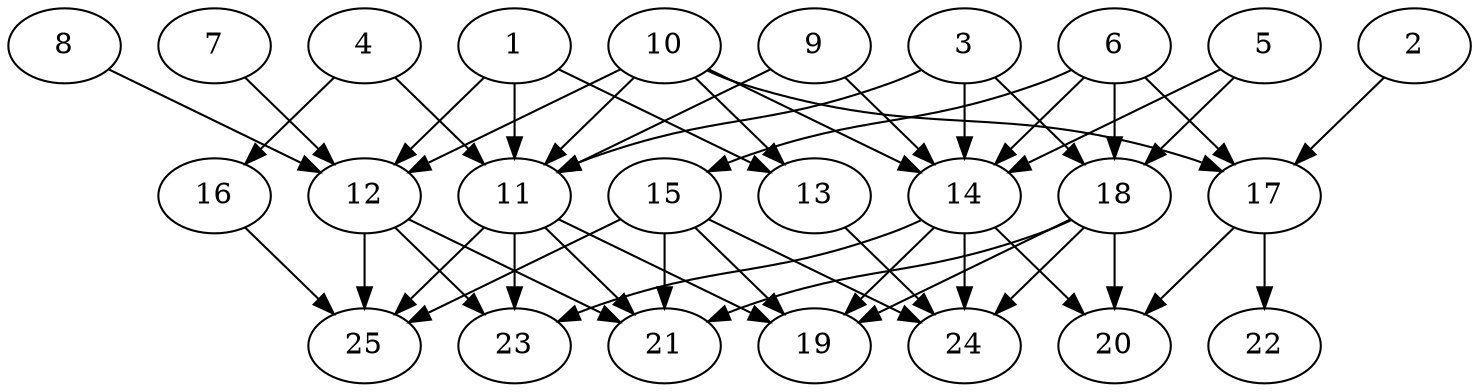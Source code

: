 // DAG (tier=2-normal, mode=data, n=25, ccr=0.432, fat=0.666, density=0.486, regular=0.545, jump=0.181, mindata=2097152, maxdata=16777216)
// DAG automatically generated by daggen at Sun Aug 24 16:33:34 2025
// /home/ermia/Project/Environments/daggen/bin/daggen --dot --ccr 0.432 --fat 0.666 --regular 0.545 --density 0.486 --jump 0.181 --mindata 2097152 --maxdata 16777216 -n 25 
digraph G {
  1 [size="37269343269522767872", alpha="0.17", expect_size="18634671634761383936"]
  1 -> 11 [size ="89260191383552"]
  1 -> 12 [size ="89260191383552"]
  1 -> 13 [size ="89260191383552"]
  2 [size="18832534985332184", alpha="0.14", expect_size="9416267492666092"]
  2 -> 17 [size ="1079308915310592"]
  3 [size="1096448610645573632000", alpha="0.11", expect_size="548224305322786816000"]
  3 -> 11 [size ="850645955379200"]
  3 -> 14 [size ="850645955379200"]
  3 -> 18 [size ="850645955379200"]
  4 [size="5312247384026596", alpha="0.01", expect_size="2656123692013298"]
  4 -> 11 [size ="103997272752128"]
  4 -> 16 [size ="103997272752128"]
  5 [size="34176024689877964", alpha="0.04", expect_size="17088012344938982"]
  5 -> 14 [size ="1132666762035200"]
  5 -> 18 [size ="1132666762035200"]
  6 [size="2432179543216546816", alpha="0.17", expect_size="1216089771608273408"]
  6 -> 14 [size ="1904841156722688"]
  6 -> 15 [size ="1904841156722688"]
  6 -> 17 [size ="1904841156722688"]
  6 -> 18 [size ="1904841156722688"]
  7 [size="79212324412726992", alpha="0.15", expect_size="39606162206363496"]
  7 -> 12 [size ="1385794761654272"]
  8 [size="3117791559079346688", alpha="0.15", expect_size="1558895779539673344"]
  8 -> 12 [size ="1144590002290688"]
  9 [size="501359438972885925888", alpha="0.01", expect_size="250679719486442962944"]
  9 -> 11 [size ="504881492262912"]
  9 -> 14 [size ="504881492262912"]
  10 [size="1599248988983646", alpha="0.11", expect_size="799624494491823"]
  10 -> 11 [size ="40012452200448"]
  10 -> 12 [size ="40012452200448"]
  10 -> 13 [size ="40012452200448"]
  10 -> 14 [size ="40012452200448"]
  10 -> 17 [size ="40012452200448"]
  11 [size="268589757799392640", alpha="0.04", expect_size="134294878899696320"]
  11 -> 19 [size ="100250987528192"]
  11 -> 21 [size ="100250987528192"]
  11 -> 23 [size ="100250987528192"]
  11 -> 25 [size ="100250987528192"]
  12 [size="2074584197825036288000", alpha="0.08", expect_size="1037292098912518144000"]
  12 -> 21 [size ="1301299802931200"]
  12 -> 23 [size ="1301299802931200"]
  12 -> 25 [size ="1301299802931200"]
  13 [size="22927297853200932", alpha="0.09", expect_size="11463648926600466"]
  13 -> 24 [size ="828991443304448"]
  14 [size="52689417508098608", alpha="0.09", expect_size="26344708754049304"]
  14 -> 19 [size ="1183124037828608"]
  14 -> 20 [size ="1183124037828608"]
  14 -> 23 [size ="1183124037828608"]
  14 -> 24 [size ="1183124037828608"]
  15 [size="1549271499720162560", alpha="0.04", expect_size="774635749860081280"]
  15 -> 19 [size ="781006256734208"]
  15 -> 21 [size ="781006256734208"]
  15 -> 24 [size ="781006256734208"]
  15 -> 25 [size ="781006256734208"]
  16 [size="883886925201908170752", alpha="0.18", expect_size="441943462600954085376"]
  16 -> 25 [size ="736808216297472"]
  17 [size="49475887652139352", alpha="0.14", expect_size="24737943826069676"]
  17 -> 20 [size ="1236106024583168"]
  17 -> 22 [size ="1236106024583168"]
  18 [size="73678942671749513216", alpha="0.05", expect_size="36839471335874756608"]
  18 -> 19 [size ="140600082956288"]
  18 -> 20 [size ="140600082956288"]
  18 -> 21 [size ="140600082956288"]
  18 -> 24 [size ="140600082956288"]
  19 [size="1597231528117282560", alpha="0.08", expect_size="798615764058641280"]
  20 [size="1163084319573409792000", alpha="0.02", expect_size="581542159786704896000"]
  21 [size="65113721207652072", alpha="0.14", expect_size="32556860603826036"]
  22 [size="131208816734720736", alpha="0.11", expect_size="65604408367360368"]
  23 [size="1034098838037712640", alpha="0.01", expect_size="517049419018856320"]
  24 [size="175254980469456896000", alpha="0.19", expect_size="87627490234728448000"]
  25 [size="16290738700867768", alpha="0.08", expect_size="8145369350433884"]
}